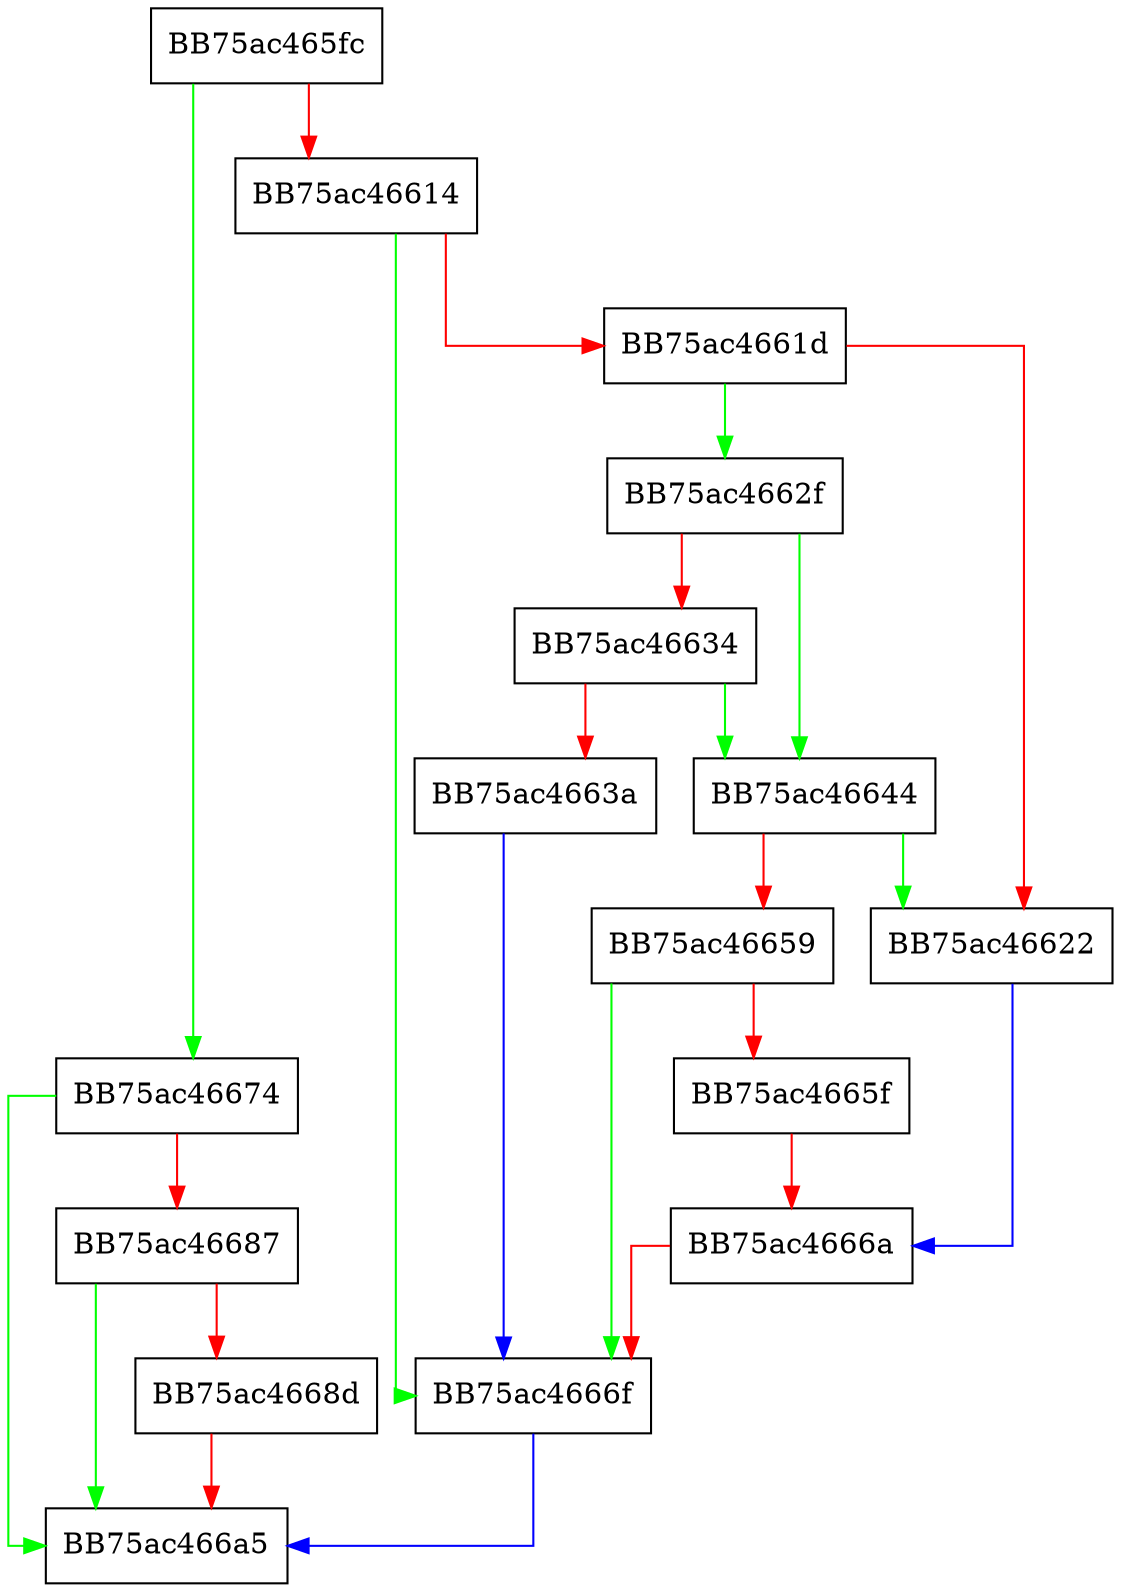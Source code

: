 digraph SetEncrypted {
  node [shape="box"];
  graph [splines=ortho];
  BB75ac465fc -> BB75ac46674 [color="green"];
  BB75ac465fc -> BB75ac46614 [color="red"];
  BB75ac46614 -> BB75ac4666f [color="green"];
  BB75ac46614 -> BB75ac4661d [color="red"];
  BB75ac4661d -> BB75ac4662f [color="green"];
  BB75ac4661d -> BB75ac46622 [color="red"];
  BB75ac46622 -> BB75ac4666a [color="blue"];
  BB75ac4662f -> BB75ac46644 [color="green"];
  BB75ac4662f -> BB75ac46634 [color="red"];
  BB75ac46634 -> BB75ac46644 [color="green"];
  BB75ac46634 -> BB75ac4663a [color="red"];
  BB75ac4663a -> BB75ac4666f [color="blue"];
  BB75ac46644 -> BB75ac46622 [color="green"];
  BB75ac46644 -> BB75ac46659 [color="red"];
  BB75ac46659 -> BB75ac4666f [color="green"];
  BB75ac46659 -> BB75ac4665f [color="red"];
  BB75ac4665f -> BB75ac4666a [color="red"];
  BB75ac4666a -> BB75ac4666f [color="red"];
  BB75ac4666f -> BB75ac466a5 [color="blue"];
  BB75ac46674 -> BB75ac466a5 [color="green"];
  BB75ac46674 -> BB75ac46687 [color="red"];
  BB75ac46687 -> BB75ac466a5 [color="green"];
  BB75ac46687 -> BB75ac4668d [color="red"];
  BB75ac4668d -> BB75ac466a5 [color="red"];
}